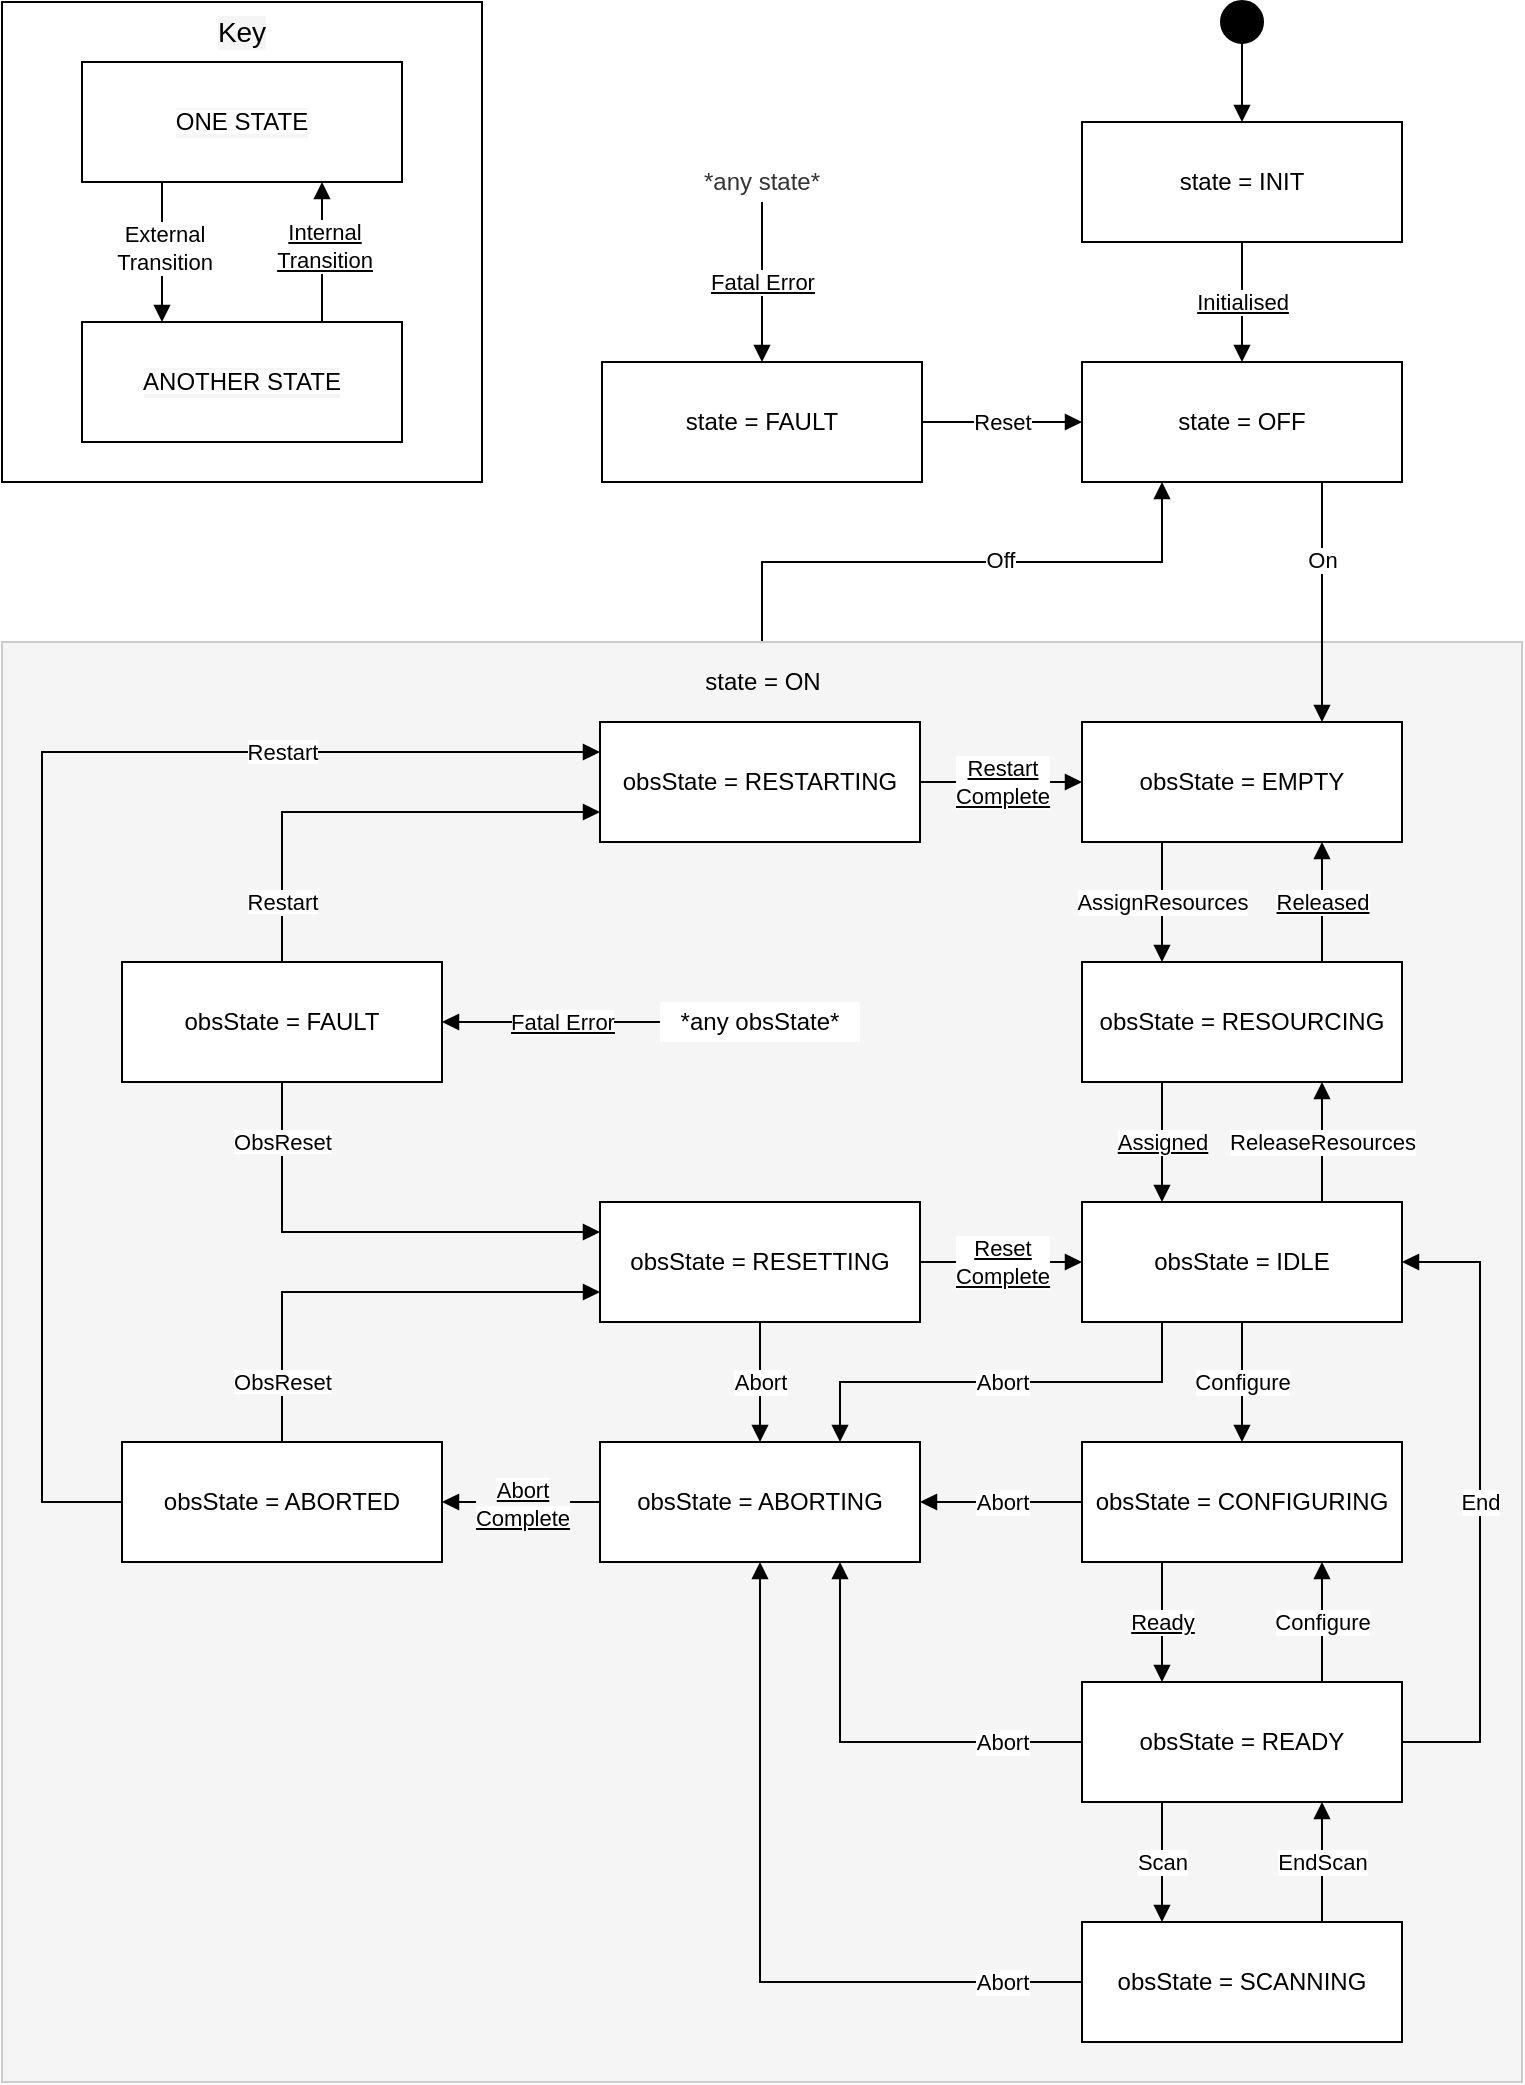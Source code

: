 <mxfile version="13.3.5" type="device"><diagram id="xPvWQqERBDIqfldPrmO1" name="Page-1"><mxGraphModel dx="1106" dy="1985" grid="1" gridSize="5" guides="1" tooltips="1" connect="1" arrows="1" fold="1" page="1" pageScale="1" pageWidth="827" pageHeight="1169" math="0" shadow="0"><root><mxCell id="0"/><mxCell id="1" parent="0"/><mxCell id="80eOljvEQH60PXFd-fTS-3" style="edgeStyle=orthogonalEdgeStyle;rounded=0;orthogonalLoop=1;jettySize=auto;html=1;entryX=0.25;entryY=1;entryDx=0;entryDy=0;endArrow=block;endFill=1;exitX=0.5;exitY=0;exitDx=0;exitDy=0;" edge="1" parent="1" source="eyKjNCkOR3JOLKouvh6p-145" target="eyKjNCkOR3JOLKouvh6p-195"><mxGeometry relative="1" as="geometry"><mxPoint x="620" y="-835" as="sourcePoint"/></mxGeometry></mxCell><mxCell id="80eOljvEQH60PXFd-fTS-10" value="Off" style="edgeLabel;html=1;align=center;verticalAlign=middle;resizable=0;points=[];fontSize=11;labelBorderColor=none;spacingTop=0;spacingLeft=0;spacingBottom=0;spacingRight=0;" vertex="1" connectable="0" parent="80eOljvEQH60PXFd-fTS-3"><mxGeometry x="-0.136" y="1" relative="1" as="geometry"><mxPoint x="38" as="offset"/></mxGeometry></mxCell><mxCell id="eyKjNCkOR3JOLKouvh6p-145" value="" style="rounded=0;whiteSpace=wrap;html=1;fontColor=#333333;fillColor=#f5f5f5;strokeColor=#CCCCCC;" parent="1" vertex="1"><mxGeometry x="40" y="-820" width="760" height="720" as="geometry"/></mxCell><mxCell id="eyKjNCkOR3JOLKouvh6p-146" style="rounded=0;orthogonalLoop=1;jettySize=auto;html=1;entryX=0.5;entryY=0;entryDx=0;entryDy=0;exitX=0.5;exitY=1;exitDx=0;exitDy=0;endArrow=block;endFill=1;" parent="1" source="eyKjNCkOR3JOLKouvh6p-147" target="eyKjNCkOR3JOLKouvh6p-179" edge="1"><mxGeometry relative="1" as="geometry"><mxPoint x="669" y="-980" as="targetPoint"/></mxGeometry></mxCell><mxCell id="eyKjNCkOR3JOLKouvh6p-147" value="" style="shape=ellipse;html=1;fillColor=#000000;strokeWidth=2;verticalLabelPosition=bottom;verticalAlignment=top;perimeter=ellipsePerimeter;" parent="1" vertex="1"><mxGeometry x="650" y="-1140" width="20" height="20" as="geometry"/></mxCell><mxCell id="80eOljvEQH60PXFd-fTS-21" value="AssignResources" style="edgeStyle=orthogonalEdgeStyle;rounded=0;orthogonalLoop=1;jettySize=auto;html=1;exitX=0.25;exitY=1;exitDx=0;exitDy=0;entryX=0.25;entryY=0;entryDx=0;entryDy=0;endArrow=block;endFill=1;fontSize=11;" edge="1" parent="1" source="eyKjNCkOR3JOLKouvh6p-149" target="eyKjNCkOR3JOLKouvh6p-180"><mxGeometry relative="1" as="geometry"/></mxCell><mxCell id="eyKjNCkOR3JOLKouvh6p-149" value="&lt;div&gt;obsState = EMPTY&lt;br&gt;&lt;/div&gt;" style="rounded=0;whiteSpace=wrap;html=1;" parent="1" vertex="1"><mxGeometry x="580" y="-780" width="160" height="60" as="geometry"/></mxCell><mxCell id="eyKjNCkOR3JOLKouvh6p-151" value="Configure" style="edgeStyle=none;rounded=0;orthogonalLoop=1;jettySize=auto;html=1;exitX=0.5;exitY=1;exitDx=0;exitDy=0;entryX=0.5;entryY=0;entryDx=0;entryDy=0;endArrow=block;endFill=1;" parent="1" source="eyKjNCkOR3JOLKouvh6p-154" target="eyKjNCkOR3JOLKouvh6p-157" edge="1"><mxGeometry relative="1" as="geometry"><mxPoint x="619" y="-487" as="sourcePoint"/><mxPoint x="619" y="-427" as="targetPoint"/></mxGeometry></mxCell><mxCell id="80eOljvEQH60PXFd-fTS-14" value="Abort" style="edgeStyle=orthogonalEdgeStyle;rounded=0;orthogonalLoop=1;jettySize=auto;html=1;exitX=0.25;exitY=1;exitDx=0;exitDy=0;entryX=0.75;entryY=0;entryDx=0;entryDy=0;endArrow=block;endFill=1;fontSize=11;" edge="1" parent="1" source="eyKjNCkOR3JOLKouvh6p-154" target="eyKjNCkOR3JOLKouvh6p-172"><mxGeometry x="-0.004" relative="1" as="geometry"><Array as="points"><mxPoint x="620" y="-450"/><mxPoint x="459" y="-450"/></Array><mxPoint as="offset"/></mxGeometry></mxCell><mxCell id="80eOljvEQH60PXFd-fTS-19" value="ReleaseResources" style="edgeStyle=orthogonalEdgeStyle;rounded=0;orthogonalLoop=1;jettySize=auto;html=1;exitX=0.75;exitY=0;exitDx=0;exitDy=0;entryX=0.75;entryY=1;entryDx=0;entryDy=0;endArrow=block;endFill=1;fontSize=11;" edge="1" parent="1" source="eyKjNCkOR3JOLKouvh6p-154" target="eyKjNCkOR3JOLKouvh6p-180"><mxGeometry relative="1" as="geometry"/></mxCell><mxCell id="eyKjNCkOR3JOLKouvh6p-154" value="&lt;div&gt;obsState = IDLE&lt;br&gt;&lt;/div&gt;" style="rounded=0;whiteSpace=wrap;html=1;" parent="1" vertex="1"><mxGeometry x="580" y="-540" width="160" height="60" as="geometry"/></mxCell><mxCell id="eyKjNCkOR3JOLKouvh6p-155" value="&lt;u&gt;Ready&lt;/u&gt;" style="rounded=0;orthogonalLoop=1;jettySize=auto;html=1;exitX=0.25;exitY=1;exitDx=0;exitDy=0;entryX=0.25;entryY=0;entryDx=0;entryDy=0;endArrow=block;endFill=1;" parent="1" source="eyKjNCkOR3JOLKouvh6p-157" target="eyKjNCkOR3JOLKouvh6p-163" edge="1"><mxGeometry relative="1" as="geometry"><mxPoint x="620" y="-367" as="sourcePoint"/><mxPoint x="620" y="-307" as="targetPoint"/></mxGeometry></mxCell><mxCell id="80eOljvEQH60PXFd-fTS-15" value="Abort" style="edgeStyle=orthogonalEdgeStyle;rounded=0;orthogonalLoop=1;jettySize=auto;html=1;exitX=0;exitY=0.5;exitDx=0;exitDy=0;entryX=1;entryY=0.5;entryDx=0;entryDy=0;endArrow=block;endFill=1;fontSize=11;" edge="1" parent="1" source="eyKjNCkOR3JOLKouvh6p-157" target="eyKjNCkOR3JOLKouvh6p-172"><mxGeometry relative="1" as="geometry"><mxPoint as="offset"/></mxGeometry></mxCell><mxCell id="eyKjNCkOR3JOLKouvh6p-157" value="&lt;div&gt;obsState = CONFIGURING&lt;br&gt;&lt;/div&gt;" style="rounded=0;whiteSpace=wrap;html=1;" parent="1" vertex="1"><mxGeometry x="580" y="-420" width="160" height="60" as="geometry"/></mxCell><mxCell id="eyKjNCkOR3JOLKouvh6p-158" value="&lt;div&gt;Configure&lt;br&gt;&lt;/div&gt;" style="rounded=0;orthogonalLoop=1;jettySize=auto;html=1;exitX=0.75;exitY=0;exitDx=0;exitDy=0;entryX=0.75;entryY=1;entryDx=0;entryDy=0;endArrow=block;endFill=1;" parent="1" source="eyKjNCkOR3JOLKouvh6p-163" target="eyKjNCkOR3JOLKouvh6p-157" edge="1"><mxGeometry relative="1" as="geometry"><mxPoint x="666" y="-307" as="sourcePoint"/><mxPoint x="666" y="-367" as="targetPoint"/></mxGeometry></mxCell><mxCell id="eyKjNCkOR3JOLKouvh6p-159" value="Scan" style="edgeStyle=none;rounded=0;orthogonalLoop=1;jettySize=auto;html=1;exitX=0.25;exitY=1;exitDx=0;exitDy=0;entryX=0.25;entryY=0;entryDx=0;entryDy=0;endArrow=block;endFill=1;" parent="1" source="eyKjNCkOR3JOLKouvh6p-163" target="eyKjNCkOR3JOLKouvh6p-167" edge="1"><mxGeometry relative="1" as="geometry"/></mxCell><mxCell id="eyKjNCkOR3JOLKouvh6p-160" value="End" style="edgeStyle=orthogonalEdgeStyle;rounded=0;orthogonalLoop=1;jettySize=auto;html=1;entryX=1;entryY=0.5;entryDx=0;entryDy=0;exitX=1;exitY=0.5;exitDx=0;exitDy=0;endArrow=block;endFill=1;" parent="1" source="eyKjNCkOR3JOLKouvh6p-163" target="eyKjNCkOR3JOLKouvh6p-154" edge="1"><mxGeometry relative="1" as="geometry"><mxPoint x="726" y="-307" as="sourcePoint"/><mxPoint x="726" y="-337" as="targetPoint"/><Array as="points"><mxPoint x="779" y="-270"/><mxPoint x="779" y="-510"/></Array><mxPoint as="offset"/></mxGeometry></mxCell><mxCell id="80eOljvEQH60PXFd-fTS-16" style="edgeStyle=orthogonalEdgeStyle;rounded=0;orthogonalLoop=1;jettySize=auto;html=1;exitX=0;exitY=0.5;exitDx=0;exitDy=0;entryX=0.75;entryY=1;entryDx=0;entryDy=0;endArrow=block;endFill=1;fontSize=11;" edge="1" parent="1" source="eyKjNCkOR3JOLKouvh6p-163" target="eyKjNCkOR3JOLKouvh6p-172"><mxGeometry relative="1" as="geometry"/></mxCell><mxCell id="80eOljvEQH60PXFd-fTS-17" value="Abort" style="edgeLabel;html=1;align=center;verticalAlign=middle;resizable=0;points=[];fontSize=11;" vertex="1" connectable="0" parent="80eOljvEQH60PXFd-fTS-16"><mxGeometry x="-0.621" y="1" relative="1" as="geometry"><mxPoint y="-1" as="offset"/></mxGeometry></mxCell><mxCell id="eyKjNCkOR3JOLKouvh6p-163" value="&lt;div&gt;obsState = READY&lt;br&gt;&lt;/div&gt;" style="rounded=0;whiteSpace=wrap;html=1;" parent="1" vertex="1"><mxGeometry x="580" y="-300" width="160" height="60" as="geometry"/></mxCell><mxCell id="eyKjNCkOR3JOLKouvh6p-165" value="Abort" style="edgeStyle=orthogonalEdgeStyle;rounded=0;jumpStyle=gap;orthogonalLoop=1;jettySize=auto;html=1;exitX=0;exitY=0.5;exitDx=0;exitDy=0;entryX=0.5;entryY=1;entryDx=0;entryDy=0;endArrow=block;endFill=1;" parent="1" source="eyKjNCkOR3JOLKouvh6p-167" target="eyKjNCkOR3JOLKouvh6p-172" edge="1"><mxGeometry x="-0.784" relative="1" as="geometry"><mxPoint as="offset"/><Array as="points"><mxPoint x="419" y="-150"/></Array></mxGeometry></mxCell><mxCell id="eyKjNCkOR3JOLKouvh6p-166" value="EndScan" style="edgeStyle=none;rounded=0;orthogonalLoop=1;jettySize=auto;html=1;exitX=0.75;exitY=0;exitDx=0;exitDy=0;entryX=0.75;entryY=1;entryDx=0;entryDy=0;endArrow=block;endFill=1;" parent="1" source="eyKjNCkOR3JOLKouvh6p-167" target="eyKjNCkOR3JOLKouvh6p-163" edge="1"><mxGeometry relative="1" as="geometry"/></mxCell><mxCell id="eyKjNCkOR3JOLKouvh6p-167" value="&lt;div&gt;obsState = SCANNING&lt;br&gt;&lt;/div&gt;" style="rounded=0;whiteSpace=wrap;html=1;" parent="1" vertex="1"><mxGeometry x="580" y="-180" width="160" height="60" as="geometry"/></mxCell><mxCell id="eyKjNCkOR3JOLKouvh6p-170" style="edgeStyle=orthogonalEdgeStyle;rounded=0;orthogonalLoop=1;jettySize=auto;html=1;endArrow=block;endFill=1;exitX=0;exitY=0.5;exitDx=0;exitDy=0;" parent="1" source="eyKjNCkOR3JOLKouvh6p-172" target="eyKjNCkOR3JOLKouvh6p-200" edge="1"><mxGeometry relative="1" as="geometry"/></mxCell><mxCell id="eyKjNCkOR3JOLKouvh6p-171" value="&lt;u style=&quot;font-size: 11px ; background-color: rgb(255 , 255 , 255)&quot;&gt;Abort&lt;br style=&quot;font-size: 11px&quot;&gt;Complete&lt;/u&gt;" style="text;html=1;align=center;verticalAlign=middle;resizable=0;points=[];labelBackgroundColor=#F5F5F5;fontSize=11;" parent="eyKjNCkOR3JOLKouvh6p-170" vertex="1" connectable="0"><mxGeometry x="-0.287" y="1" relative="1" as="geometry"><mxPoint x="-11" as="offset"/></mxGeometry></mxCell><mxCell id="eyKjNCkOR3JOLKouvh6p-172" value="&lt;div&gt;obsState = ABORTING&lt;br&gt;&lt;/div&gt;" style="rounded=0;whiteSpace=wrap;html=1;" parent="1" vertex="1"><mxGeometry x="339" y="-420" width="160" height="60" as="geometry"/></mxCell><mxCell id="80eOljvEQH60PXFd-fTS-6" style="edgeStyle=orthogonalEdgeStyle;rounded=0;orthogonalLoop=1;jettySize=auto;html=1;exitX=0.5;exitY=0;exitDx=0;exitDy=0;entryX=0;entryY=0.75;entryDx=0;entryDy=0;endArrow=block;endFill=1;" edge="1" parent="1" source="eyKjNCkOR3JOLKouvh6p-175" target="eyKjNCkOR3JOLKouvh6p-189"><mxGeometry relative="1" as="geometry"/></mxCell><mxCell id="80eOljvEQH60PXFd-fTS-26" value="&lt;span style=&quot;background-color: rgb(255 , 255 , 255)&quot;&gt;Restart&lt;/span&gt;" style="edgeLabel;html=1;align=center;verticalAlign=middle;resizable=0;points=[];fontSize=11;labelBackgroundColor=#F5F5F5;" vertex="1" connectable="0" parent="80eOljvEQH60PXFd-fTS-6"><mxGeometry x="-0.718" relative="1" as="geometry"><mxPoint y="3" as="offset"/></mxGeometry></mxCell><mxCell id="80eOljvEQH60PXFd-fTS-7" style="edgeStyle=orthogonalEdgeStyle;rounded=0;orthogonalLoop=1;jettySize=auto;html=1;exitX=0.5;exitY=1;exitDx=0;exitDy=0;entryX=0;entryY=0.25;entryDx=0;entryDy=0;endArrow=block;endFill=1;" edge="1" parent="1" source="eyKjNCkOR3JOLKouvh6p-175" target="eyKjNCkOR3JOLKouvh6p-185"><mxGeometry relative="1" as="geometry"/></mxCell><mxCell id="80eOljvEQH60PXFd-fTS-23" value="&lt;span style=&quot;background-color: rgb(255 , 255 , 255)&quot;&gt;ObsReset&lt;/span&gt;" style="edgeLabel;html=1;align=center;verticalAlign=middle;resizable=0;points=[];fontSize=11;labelBackgroundColor=#F5F5F5;" vertex="1" connectable="0" parent="80eOljvEQH60PXFd-fTS-7"><mxGeometry x="0.316" relative="1" as="geometry"><mxPoint x="-79" y="-45" as="offset"/></mxGeometry></mxCell><mxCell id="eyKjNCkOR3JOLKouvh6p-175" value="&lt;div&gt;obsState = FAULT&lt;br&gt;&lt;/div&gt;" style="rounded=0;whiteSpace=wrap;html=1;" parent="1" vertex="1"><mxGeometry x="100" y="-660" width="160" height="60" as="geometry"/></mxCell><mxCell id="80eOljvEQH60PXFd-fTS-18" value="&lt;u style=&quot;background-color: rgb(255 , 255 , 255)&quot;&gt;Fatal Error&lt;/u&gt;" style="edgeStyle=orthogonalEdgeStyle;rounded=0;orthogonalLoop=1;jettySize=auto;html=1;exitX=0;exitY=0.5;exitDx=0;exitDy=0;entryX=1;entryY=0.5;entryDx=0;entryDy=0;endArrow=block;endFill=1;fontSize=11;" edge="1" parent="1" source="eyKjNCkOR3JOLKouvh6p-177" target="eyKjNCkOR3JOLKouvh6p-175"><mxGeometry x="-0.101" relative="1" as="geometry"><mxPoint as="offset"/></mxGeometry></mxCell><mxCell id="eyKjNCkOR3JOLKouvh6p-177" value="&lt;div&gt;*any ob&lt;span&gt;sState*&lt;/span&gt;&lt;/div&gt;" style="rounded=0;whiteSpace=wrap;html=1;strokeColor=none;" parent="1" vertex="1"><mxGeometry x="369" y="-640" width="100" height="20" as="geometry"/></mxCell><mxCell id="eyKjNCkOR3JOLKouvh6p-178" value="&lt;u&gt;Initialised&lt;/u&gt;" style="rounded=0;orthogonalLoop=1;jettySize=auto;html=1;exitX=0.5;exitY=1;exitDx=0;exitDy=0;entryX=0.5;entryY=0;entryDx=0;entryDy=0;endArrow=block;endFill=1;" parent="1" source="eyKjNCkOR3JOLKouvh6p-179" target="eyKjNCkOR3JOLKouvh6p-195" edge="1"><mxGeometry relative="1" as="geometry"><mxPoint x="669" y="-1040" as="sourcePoint"/><mxPoint x="669" y="-980" as="targetPoint"/></mxGeometry></mxCell><mxCell id="eyKjNCkOR3JOLKouvh6p-179" value="&lt;div&gt;state = INIT&lt;/div&gt;" style="rounded=0;whiteSpace=wrap;html=1;" parent="1" vertex="1"><mxGeometry x="580" y="-1080" width="160" height="60" as="geometry"/></mxCell><mxCell id="80eOljvEQH60PXFd-fTS-20" value="&lt;u&gt;Assigned&lt;/u&gt;" style="edgeStyle=orthogonalEdgeStyle;rounded=0;orthogonalLoop=1;jettySize=auto;html=1;exitX=0.25;exitY=1;exitDx=0;exitDy=0;entryX=0.25;entryY=0;entryDx=0;entryDy=0;endArrow=block;endFill=1;fontSize=11;" edge="1" parent="1" source="eyKjNCkOR3JOLKouvh6p-180" target="eyKjNCkOR3JOLKouvh6p-154"><mxGeometry relative="1" as="geometry"/></mxCell><mxCell id="80eOljvEQH60PXFd-fTS-22" value="&lt;u&gt;Released&lt;/u&gt;" style="edgeStyle=orthogonalEdgeStyle;rounded=0;orthogonalLoop=1;jettySize=auto;html=1;exitX=0.75;exitY=0;exitDx=0;exitDy=0;entryX=0.75;entryY=1;entryDx=0;entryDy=0;endArrow=block;endFill=1;fontSize=11;" edge="1" parent="1" source="eyKjNCkOR3JOLKouvh6p-180" target="eyKjNCkOR3JOLKouvh6p-149"><mxGeometry relative="1" as="geometry"/></mxCell><mxCell id="eyKjNCkOR3JOLKouvh6p-180" value="&lt;div&gt;obsState = RESOURCING&lt;/div&gt;" style="rounded=0;whiteSpace=wrap;html=1;" parent="1" vertex="1"><mxGeometry x="580" y="-660" width="160" height="60" as="geometry"/></mxCell><mxCell id="eyKjNCkOR3JOLKouvh6p-183" value="&lt;div&gt;&lt;span style=&quot;background-color: rgb(255 , 255 , 255)&quot;&gt;Reset&lt;/span&gt;&lt;/div&gt;&lt;div&gt;&lt;span style=&quot;background-color: rgb(255 , 255 , 255)&quot;&gt;Complete&lt;/span&gt;&lt;br&gt;&lt;/div&gt;" style="edgeStyle=orthogonalEdgeStyle;rounded=0;orthogonalLoop=1;jettySize=auto;html=1;fontStyle=4;entryX=0;entryY=0.5;entryDx=0;entryDy=0;exitX=1;exitY=0.5;exitDx=0;exitDy=0;endArrow=block;endFill=1;" parent="1" source="eyKjNCkOR3JOLKouvh6p-185" target="eyKjNCkOR3JOLKouvh6p-154" edge="1"><mxGeometry relative="1" as="geometry"><mxPoint as="offset"/><mxPoint x="529" y="-518" as="sourcePoint"/><mxPoint x="589" y="-518" as="targetPoint"/></mxGeometry></mxCell><mxCell id="80eOljvEQH60PXFd-fTS-13" value="Abort" style="edgeStyle=orthogonalEdgeStyle;rounded=0;orthogonalLoop=1;jettySize=auto;html=1;exitX=0.5;exitY=1;exitDx=0;exitDy=0;entryX=0.5;entryY=0;entryDx=0;entryDy=0;endArrow=block;endFill=1;fontSize=11;" edge="1" parent="1" source="eyKjNCkOR3JOLKouvh6p-185" target="eyKjNCkOR3JOLKouvh6p-172"><mxGeometry relative="1" as="geometry"><mxPoint as="offset"/></mxGeometry></mxCell><mxCell id="eyKjNCkOR3JOLKouvh6p-185" value="&lt;div&gt;obsState = RESETTING&lt;/div&gt;" style="rounded=0;whiteSpace=wrap;html=1;" parent="1" vertex="1"><mxGeometry x="339" y="-540" width="160" height="60" as="geometry"/></mxCell><mxCell id="eyKjNCkOR3JOLKouvh6p-188" value="&lt;div&gt;&lt;font style=&quot;font-size: 11px ; background-color: rgb(255 , 255 , 255)&quot;&gt;Restart&lt;/font&gt;&lt;/div&gt;&lt;div&gt;&lt;font style=&quot;font-size: 11px ; background-color: rgb(255 , 255 , 255)&quot;&gt;Complete&lt;/font&gt;&lt;br&gt;&lt;/div&gt;" style="edgeStyle=orthogonalEdgeStyle;rounded=0;orthogonalLoop=1;jettySize=auto;html=1;fontStyle=4;entryX=0;entryY=0.5;entryDx=0;entryDy=0;exitX=1;exitY=0.5;exitDx=0;exitDy=0;endArrow=block;endFill=1;" parent="1" source="eyKjNCkOR3JOLKouvh6p-189" target="eyKjNCkOR3JOLKouvh6p-149" edge="1"><mxGeometry relative="1" as="geometry"/></mxCell><mxCell id="eyKjNCkOR3JOLKouvh6p-189" value="&lt;div&gt;obsState = RESTARTING&lt;/div&gt;" style="rounded=0;whiteSpace=wrap;html=1;" parent="1" vertex="1"><mxGeometry x="339" y="-780" width="160" height="60" as="geometry"/></mxCell><mxCell id="eyKjNCkOR3JOLKouvh6p-190" value="&lt;div&gt;state = FAULT&lt;/div&gt;" style="rounded=0;whiteSpace=wrap;html=1;" parent="1" vertex="1"><mxGeometry x="340" y="-960" width="160" height="60" as="geometry"/></mxCell><mxCell id="eyKjNCkOR3JOLKouvh6p-191" value="Reset" style="edgeStyle=orthogonalEdgeStyle;rounded=0;orthogonalLoop=1;jettySize=auto;html=1;exitX=1;exitY=0.5;exitDx=0;exitDy=0;endArrow=block;endFill=1;entryX=0;entryY=0.5;entryDx=0;entryDy=0;" parent="1" source="eyKjNCkOR3JOLKouvh6p-190" edge="1" target="eyKjNCkOR3JOLKouvh6p-195"><mxGeometry relative="1" as="geometry"><mxPoint x="679" y="-700" as="sourcePoint"/><mxPoint x="589" y="-950" as="targetPoint"/></mxGeometry></mxCell><mxCell id="eyKjNCkOR3JOLKouvh6p-192" value="Fatal Error" style="edgeStyle=orthogonalEdgeStyle;rounded=0;orthogonalLoop=1;jettySize=auto;html=1;fontStyle=4;endArrow=block;endFill=1;" parent="1" source="eyKjNCkOR3JOLKouvh6p-193" target="eyKjNCkOR3JOLKouvh6p-190" edge="1"><mxGeometry relative="1" as="geometry"><mxPoint x="482" y="-780" as="sourcePoint"/><mxPoint x="482" y="-850" as="targetPoint"/></mxGeometry></mxCell><mxCell id="eyKjNCkOR3JOLKouvh6p-193" value="&lt;div&gt;*any&amp;nbsp;&lt;span&gt;state*&lt;/span&gt;&lt;/div&gt;" style="rounded=0;whiteSpace=wrap;html=1;fontColor=#333333;strokeColor=none;" parent="1" vertex="1"><mxGeometry x="370" y="-1060" width="100" height="20" as="geometry"/></mxCell><mxCell id="eyKjNCkOR3JOLKouvh6p-194" style="edgeStyle=orthogonalEdgeStyle;rounded=0;orthogonalLoop=1;jettySize=auto;html=1;entryX=0.75;entryY=0;entryDx=0;entryDy=0;exitX=0.75;exitY=1;exitDx=0;exitDy=0;endArrow=block;endFill=1;" parent="1" source="eyKjNCkOR3JOLKouvh6p-195" target="eyKjNCkOR3JOLKouvh6p-149" edge="1"><mxGeometry relative="1" as="geometry"/></mxCell><mxCell id="80eOljvEQH60PXFd-fTS-1" value="On" style="edgeLabel;html=1;align=center;verticalAlign=middle;resizable=0;points=[];" vertex="1" connectable="0" parent="eyKjNCkOR3JOLKouvh6p-194"><mxGeometry x="-0.267" y="1" relative="1" as="geometry"><mxPoint x="-1" y="-5" as="offset"/></mxGeometry></mxCell><mxCell id="eyKjNCkOR3JOLKouvh6p-195" value="&lt;div&gt;state = OFF&lt;/div&gt;" style="rounded=0;whiteSpace=wrap;html=1;" parent="1" vertex="1"><mxGeometry x="580" y="-960" width="160" height="60" as="geometry"/></mxCell><mxCell id="eyKjNCkOR3JOLKouvh6p-197" value="&lt;font style=&quot;font-size: 12px&quot;&gt;state = ON&lt;/font&gt;" style="text;html=1;align=center;verticalAlign=middle;resizable=0;points=[];autosize=1;" parent="1" vertex="1"><mxGeometry x="385" y="-810" width="70" height="20" as="geometry"/></mxCell><mxCell id="80eOljvEQH60PXFd-fTS-8" style="edgeStyle=orthogonalEdgeStyle;rounded=0;orthogonalLoop=1;jettySize=auto;html=1;exitX=0.5;exitY=0;exitDx=0;exitDy=0;entryX=0;entryY=0.75;entryDx=0;entryDy=0;endArrow=block;endFill=1;" edge="1" parent="1" source="eyKjNCkOR3JOLKouvh6p-200" target="eyKjNCkOR3JOLKouvh6p-185"><mxGeometry relative="1" as="geometry"/></mxCell><mxCell id="80eOljvEQH60PXFd-fTS-24" value="&lt;span style=&quot;background-color: rgb(255 , 255 , 255)&quot;&gt;ObsReset&lt;/span&gt;" style="edgeLabel;html=1;align=center;verticalAlign=middle;resizable=0;points=[];fontSize=11;labelBackgroundColor=#F5F5F5;" vertex="1" connectable="0" parent="80eOljvEQH60PXFd-fTS-8"><mxGeometry x="0.325" y="-2" relative="1" as="geometry"><mxPoint x="-80" y="43" as="offset"/></mxGeometry></mxCell><mxCell id="80eOljvEQH60PXFd-fTS-9" style="edgeStyle=orthogonalEdgeStyle;rounded=0;orthogonalLoop=1;jettySize=auto;html=1;exitX=0;exitY=0.5;exitDx=0;exitDy=0;entryX=0;entryY=0.25;entryDx=0;entryDy=0;endArrow=block;endFill=1;" edge="1" parent="1" source="eyKjNCkOR3JOLKouvh6p-200" target="eyKjNCkOR3JOLKouvh6p-189"><mxGeometry relative="1" as="geometry"><Array as="points"><mxPoint x="60" y="-390"/><mxPoint x="60" y="-765"/></Array></mxGeometry></mxCell><mxCell id="80eOljvEQH60PXFd-fTS-27" value="&lt;span style=&quot;background-color: rgb(255 , 255 , 255)&quot;&gt;Restart&lt;/span&gt;" style="edgeLabel;html=1;align=center;verticalAlign=middle;resizable=0;points=[];fontSize=11;labelBackgroundColor=#F5F5F5;" vertex="1" connectable="0" parent="80eOljvEQH60PXFd-fTS-9"><mxGeometry x="0.548" y="2" relative="1" as="geometry"><mxPoint x="-2" y="2" as="offset"/></mxGeometry></mxCell><mxCell id="eyKjNCkOR3JOLKouvh6p-200" value="&lt;div&gt;obsState = ABORTED&lt;br&gt;&lt;/div&gt;" style="rounded=0;whiteSpace=wrap;html=1;" parent="1" vertex="1"><mxGeometry x="100" y="-420" width="160" height="60" as="geometry"/></mxCell><mxCell id="80eOljvEQH60PXFd-fTS-43" value="" style="group;fillColor=#ffffff;" vertex="1" connectable="0" parent="1"><mxGeometry x="40" y="-1140" width="240" height="240" as="geometry"/></mxCell><mxCell id="80eOljvEQH60PXFd-fTS-29" value="&lt;font style=&quot;font-size: 14px&quot;&gt;&lt;span style=&quot;font-size: 14px&quot;&gt;Key&lt;/span&gt;&lt;/font&gt;" style="rounded=0;whiteSpace=wrap;html=1;labelBackgroundColor=#F5F5F5;fillColor=none;fontSize=14;verticalAlign=top;" vertex="1" parent="80eOljvEQH60PXFd-fTS-43"><mxGeometry width="240" height="240" as="geometry"/></mxCell><mxCell id="80eOljvEQH60PXFd-fTS-30" value="&lt;span style=&quot;background-color: rgb(255 , 255 , 255)&quot;&gt;&lt;font style=&quot;font-size: 12px&quot;&gt;ONE STATE&lt;/font&gt;&lt;/span&gt;" style="rounded=0;whiteSpace=wrap;html=1;labelBackgroundColor=#F5F5F5;fontSize=11;" vertex="1" parent="80eOljvEQH60PXFd-fTS-43"><mxGeometry x="40" y="30" width="160" height="60" as="geometry"/></mxCell><mxCell id="80eOljvEQH60PXFd-fTS-35" style="edgeStyle=orthogonalEdgeStyle;rounded=0;orthogonalLoop=1;jettySize=auto;html=1;exitX=0.75;exitY=0;exitDx=0;exitDy=0;entryX=0.75;entryY=1;entryDx=0;entryDy=0;endArrow=block;endFill=1;fontSize=11;" edge="1" parent="80eOljvEQH60PXFd-fTS-43" source="80eOljvEQH60PXFd-fTS-33" target="80eOljvEQH60PXFd-fTS-30"><mxGeometry relative="1" as="geometry"/></mxCell><mxCell id="80eOljvEQH60PXFd-fTS-37" value="&lt;u&gt;Internal&lt;br&gt;Transition&lt;/u&gt;" style="edgeLabel;html=1;align=center;verticalAlign=middle;resizable=0;points=[];fontSize=11;" vertex="1" connectable="0" parent="80eOljvEQH60PXFd-fTS-35"><mxGeometry x="0.1" y="-1" relative="1" as="geometry"><mxPoint as="offset"/></mxGeometry></mxCell><mxCell id="80eOljvEQH60PXFd-fTS-33" value="&lt;span style=&quot;background-color: rgb(255 , 255 , 255)&quot;&gt;&lt;font style=&quot;font-size: 12px&quot;&gt;ANOTHER STATE&lt;/font&gt;&lt;/span&gt;" style="rounded=0;whiteSpace=wrap;html=1;labelBackgroundColor=#F5F5F5;fontSize=11;" vertex="1" parent="80eOljvEQH60PXFd-fTS-43"><mxGeometry x="40" y="160" width="160" height="60" as="geometry"/></mxCell><mxCell id="80eOljvEQH60PXFd-fTS-34" style="edgeStyle=orthogonalEdgeStyle;rounded=0;orthogonalLoop=1;jettySize=auto;html=1;exitX=0.25;exitY=1;exitDx=0;exitDy=0;entryX=0.25;entryY=0;entryDx=0;entryDy=0;endArrow=block;endFill=1;fontSize=11;" edge="1" parent="80eOljvEQH60PXFd-fTS-43" source="80eOljvEQH60PXFd-fTS-30" target="80eOljvEQH60PXFd-fTS-33"><mxGeometry relative="1" as="geometry"/></mxCell><mxCell id="80eOljvEQH60PXFd-fTS-36" value="External&lt;br&gt;Transition" style="edgeLabel;html=1;align=center;verticalAlign=middle;resizable=0;points=[];fontSize=11;" vertex="1" connectable="0" parent="80eOljvEQH60PXFd-fTS-34"><mxGeometry x="-0.067" y="1" relative="1" as="geometry"><mxPoint as="offset"/></mxGeometry></mxCell><mxCell id="80eOljvEQH60PXFd-fTS-42" style="edgeStyle=orthogonalEdgeStyle;rounded=0;orthogonalLoop=1;jettySize=auto;html=1;exitX=0.5;exitY=1;exitDx=0;exitDy=0;endArrow=block;endFill=1;fontSize=14;" edge="1" parent="80eOljvEQH60PXFd-fTS-43" source="80eOljvEQH60PXFd-fTS-29" target="80eOljvEQH60PXFd-fTS-29"><mxGeometry relative="1" as="geometry"/></mxCell></root></mxGraphModel></diagram></mxfile>